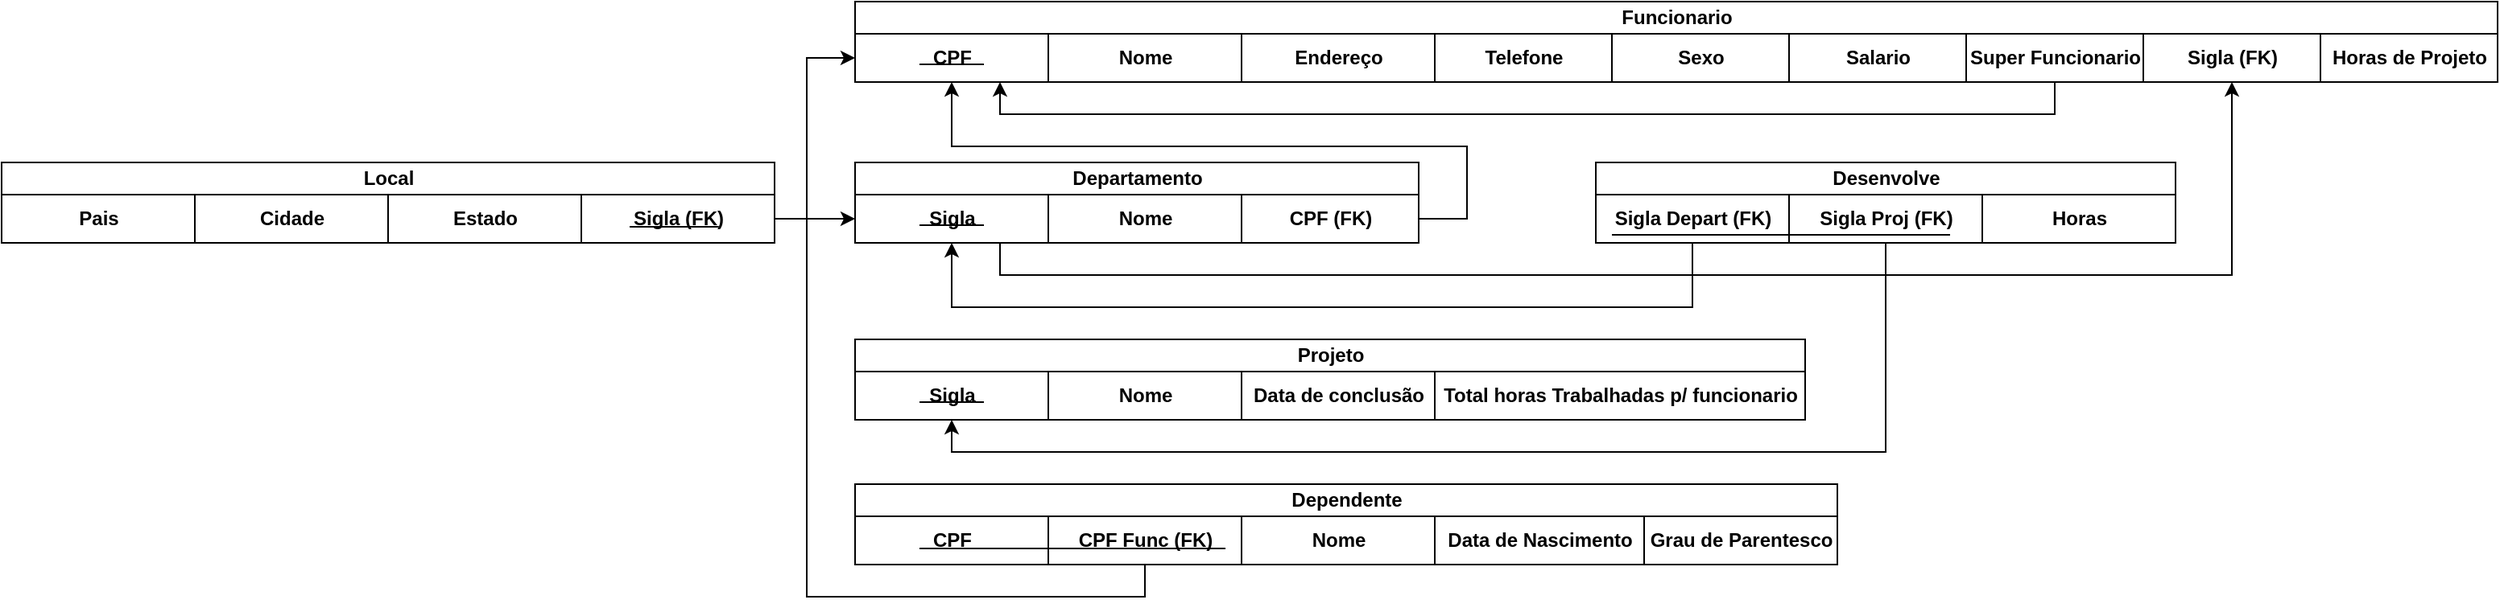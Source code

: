 <mxfile version="13.6.6" type="device"><diagram id="C5RBs43oDa-KdzZeNtuy" name="Page-1"><mxGraphModel dx="1607" dy="784" grid="1" gridSize="10" guides="1" tooltips="1" connect="1" arrows="1" fold="1" page="1" pageScale="1" pageWidth="827" pageHeight="1169" math="0" shadow="0"><root><mxCell id="WIyWlLk6GJQsqaUBKTNV-0"/><mxCell id="WIyWlLk6GJQsqaUBKTNV-1" parent="WIyWlLk6GJQsqaUBKTNV-0"/><mxCell id="rHSkxMyPyXfzU_8tAJ9E-21" value="Funcionario" style="swimlane;html=1;childLayout=stackLayout;resizeParent=1;resizeParentMax=0;startSize=20;" vertex="1" parent="WIyWlLk6GJQsqaUBKTNV-1"><mxGeometry x="40" y="130" width="1020" height="50" as="geometry"/></mxCell><mxCell id="rHSkxMyPyXfzU_8tAJ9E-22" value="&lt;font style=&quot;font-size: 12px&quot;&gt;CPF&lt;/font&gt;" style="swimlane;html=1;startSize=30;fontSize=10;" vertex="1" parent="rHSkxMyPyXfzU_8tAJ9E-21"><mxGeometry y="20" width="120" height="30" as="geometry"><mxRectangle y="20" width="190" height="280" as="alternateBounds"/></mxGeometry></mxCell><mxCell id="rHSkxMyPyXfzU_8tAJ9E-28" value="" style="endArrow=none;html=1;fontSize=10;" edge="1" parent="rHSkxMyPyXfzU_8tAJ9E-22"><mxGeometry width="50" height="50" relative="1" as="geometry"><mxPoint x="40" y="19" as="sourcePoint"/><mxPoint x="80" y="19" as="targetPoint"/></mxGeometry></mxCell><mxCell id="rHSkxMyPyXfzU_8tAJ9E-23" value="Nome" style="swimlane;html=1;startSize=30;" vertex="1" parent="rHSkxMyPyXfzU_8tAJ9E-21"><mxGeometry x="120" y="20" width="120" height="30" as="geometry"/></mxCell><mxCell id="rHSkxMyPyXfzU_8tAJ9E-27" value="Endereço" style="swimlane;html=1;startSize=30;" vertex="1" parent="rHSkxMyPyXfzU_8tAJ9E-21"><mxGeometry x="240" y="20" width="120" height="30" as="geometry"/></mxCell><mxCell id="rHSkxMyPyXfzU_8tAJ9E-24" value="Telefone" style="swimlane;html=1;startSize=30;swimlaneLine=1;" vertex="1" parent="rHSkxMyPyXfzU_8tAJ9E-21"><mxGeometry x="360" y="20" width="110" height="30" as="geometry"/></mxCell><mxCell id="rHSkxMyPyXfzU_8tAJ9E-26" value="Sexo" style="swimlane;html=1;startSize=30;swimlaneLine=1;" vertex="1" parent="rHSkxMyPyXfzU_8tAJ9E-21"><mxGeometry x="470" y="20" width="110" height="30" as="geometry"/></mxCell><mxCell id="rHSkxMyPyXfzU_8tAJ9E-29" value="Salario" style="swimlane;html=1;startSize=30;swimlaneLine=1;" vertex="1" parent="rHSkxMyPyXfzU_8tAJ9E-21"><mxGeometry x="580" y="20" width="110" height="30" as="geometry"/></mxCell><mxCell id="rHSkxMyPyXfzU_8tAJ9E-83" style="edgeStyle=orthogonalEdgeStyle;rounded=0;orthogonalLoop=1;jettySize=auto;html=1;exitX=0.5;exitY=1;exitDx=0;exitDy=0;entryX=0.75;entryY=1;entryDx=0;entryDy=0;fontSize=10;" edge="1" parent="rHSkxMyPyXfzU_8tAJ9E-21" source="rHSkxMyPyXfzU_8tAJ9E-54" target="rHSkxMyPyXfzU_8tAJ9E-22"><mxGeometry relative="1" as="geometry"/></mxCell><mxCell id="rHSkxMyPyXfzU_8tAJ9E-54" value="Super Funcionario" style="swimlane;html=1;startSize=30;swimlaneLine=1;" vertex="1" parent="rHSkxMyPyXfzU_8tAJ9E-21"><mxGeometry x="690" y="20" width="110" height="30" as="geometry"/></mxCell><mxCell id="rHSkxMyPyXfzU_8tAJ9E-64" value="Sigla (FK)" style="swimlane;html=1;startSize=30;swimlaneLine=1;" vertex="1" parent="rHSkxMyPyXfzU_8tAJ9E-21"><mxGeometry x="800" y="20" width="110" height="30" as="geometry"/></mxCell><mxCell id="rHSkxMyPyXfzU_8tAJ9E-66" value="Horas de Projeto" style="swimlane;html=1;startSize=30;swimlaneLine=1;" vertex="1" parent="rHSkxMyPyXfzU_8tAJ9E-21"><mxGeometry x="910" y="20" width="110" height="30" as="geometry"/></mxCell><mxCell id="rHSkxMyPyXfzU_8tAJ9E-30" value="Departamento" style="swimlane;html=1;childLayout=stackLayout;resizeParent=1;resizeParentMax=0;startSize=20;" vertex="1" parent="WIyWlLk6GJQsqaUBKTNV-1"><mxGeometry x="40" y="230" width="350" height="50" as="geometry"/></mxCell><mxCell id="rHSkxMyPyXfzU_8tAJ9E-31" value="&lt;font style=&quot;font-size: 12px&quot;&gt;Sigla&lt;/font&gt;" style="swimlane;html=1;startSize=30;fontSize=10;" vertex="1" parent="rHSkxMyPyXfzU_8tAJ9E-30"><mxGeometry y="20" width="120" height="30" as="geometry"><mxRectangle y="20" width="190" height="280" as="alternateBounds"/></mxGeometry></mxCell><mxCell id="rHSkxMyPyXfzU_8tAJ9E-32" value="" style="endArrow=none;html=1;fontSize=10;" edge="1" parent="rHSkxMyPyXfzU_8tAJ9E-31"><mxGeometry width="50" height="50" relative="1" as="geometry"><mxPoint x="40" y="19" as="sourcePoint"/><mxPoint x="80" y="19" as="targetPoint"/></mxGeometry></mxCell><mxCell id="rHSkxMyPyXfzU_8tAJ9E-33" value="Nome" style="swimlane;html=1;startSize=30;" vertex="1" parent="rHSkxMyPyXfzU_8tAJ9E-30"><mxGeometry x="120" y="20" width="120" height="30" as="geometry"/></mxCell><mxCell id="rHSkxMyPyXfzU_8tAJ9E-62" value="CPF (FK)" style="swimlane;html=1;startSize=60;swimlaneLine=1;" vertex="1" parent="rHSkxMyPyXfzU_8tAJ9E-30"><mxGeometry x="240" y="20" width="110" height="30" as="geometry"/></mxCell><mxCell id="rHSkxMyPyXfzU_8tAJ9E-38" value="Projeto" style="swimlane;html=1;childLayout=stackLayout;resizeParent=1;resizeParentMax=0;startSize=20;" vertex="1" parent="WIyWlLk6GJQsqaUBKTNV-1"><mxGeometry x="40" y="340" width="590" height="50" as="geometry"/></mxCell><mxCell id="rHSkxMyPyXfzU_8tAJ9E-39" value="&lt;font style=&quot;font-size: 12px&quot;&gt;Sigla&lt;/font&gt;" style="swimlane;html=1;startSize=30;fontSize=10;" vertex="1" parent="rHSkxMyPyXfzU_8tAJ9E-38"><mxGeometry y="20" width="120" height="30" as="geometry"><mxRectangle y="20" width="190" height="280" as="alternateBounds"/></mxGeometry></mxCell><mxCell id="rHSkxMyPyXfzU_8tAJ9E-40" value="" style="endArrow=none;html=1;fontSize=10;" edge="1" parent="rHSkxMyPyXfzU_8tAJ9E-39"><mxGeometry width="50" height="50" relative="1" as="geometry"><mxPoint x="40" y="19" as="sourcePoint"/><mxPoint x="80" y="19" as="targetPoint"/></mxGeometry></mxCell><mxCell id="rHSkxMyPyXfzU_8tAJ9E-41" value="Nome" style="swimlane;html=1;startSize=30;" vertex="1" parent="rHSkxMyPyXfzU_8tAJ9E-38"><mxGeometry x="120" y="20" width="120" height="30" as="geometry"/></mxCell><mxCell id="rHSkxMyPyXfzU_8tAJ9E-42" value="Data de conclusão" style="swimlane;html=1;startSize=40;" vertex="1" parent="rHSkxMyPyXfzU_8tAJ9E-38"><mxGeometry x="240" y="20" width="120" height="30" as="geometry"/></mxCell><mxCell id="rHSkxMyPyXfzU_8tAJ9E-43" value="Total horas Trabalhadas p/ funcionario" style="swimlane;html=1;startSize=60;swimlaneLine=1;" vertex="1" parent="rHSkxMyPyXfzU_8tAJ9E-38"><mxGeometry x="360" y="20" width="230" height="30" as="geometry"/></mxCell><mxCell id="rHSkxMyPyXfzU_8tAJ9E-45" value="Dependente" style="swimlane;html=1;childLayout=stackLayout;resizeParent=1;resizeParentMax=0;startSize=20;" vertex="1" parent="WIyWlLk6GJQsqaUBKTNV-1"><mxGeometry x="40" y="430" width="610" height="50" as="geometry"/></mxCell><mxCell id="rHSkxMyPyXfzU_8tAJ9E-46" value="&lt;font style=&quot;font-size: 12px&quot;&gt;CPF&lt;/font&gt;" style="swimlane;html=1;startSize=30;fontSize=10;" vertex="1" parent="rHSkxMyPyXfzU_8tAJ9E-45"><mxGeometry y="20" width="120" height="30" as="geometry"><mxRectangle y="20" width="190" height="280" as="alternateBounds"/></mxGeometry></mxCell><mxCell id="rHSkxMyPyXfzU_8tAJ9E-48" value="CPF Func (FK)" style="swimlane;html=1;startSize=30;" vertex="1" parent="rHSkxMyPyXfzU_8tAJ9E-45"><mxGeometry x="120" y="20" width="120" height="30" as="geometry"/></mxCell><mxCell id="rHSkxMyPyXfzU_8tAJ9E-52" value="" style="endArrow=none;html=1;fontSize=10;" edge="1" parent="rHSkxMyPyXfzU_8tAJ9E-48"><mxGeometry width="50" height="50" relative="1" as="geometry"><mxPoint x="-80" y="20" as="sourcePoint"/><mxPoint x="110" y="20" as="targetPoint"/><Array as="points"><mxPoint x="-20" y="20"/></Array></mxGeometry></mxCell><mxCell id="rHSkxMyPyXfzU_8tAJ9E-49" value="Nome" style="swimlane;html=1;startSize=40;" vertex="1" parent="rHSkxMyPyXfzU_8tAJ9E-45"><mxGeometry x="240" y="20" width="120" height="30" as="geometry"/></mxCell><mxCell id="rHSkxMyPyXfzU_8tAJ9E-50" value="Data de Nascimento" style="swimlane;html=1;startSize=60;swimlaneLine=1;" vertex="1" parent="rHSkxMyPyXfzU_8tAJ9E-45"><mxGeometry x="360" y="20" width="130" height="30" as="geometry"/></mxCell><mxCell id="rHSkxMyPyXfzU_8tAJ9E-51" value="Grau de Parentesco" style="swimlane;html=1;startSize=60;swimlaneLine=1;" vertex="1" parent="rHSkxMyPyXfzU_8tAJ9E-45"><mxGeometry x="490" y="20" width="120" height="30" as="geometry"/></mxCell><mxCell id="rHSkxMyPyXfzU_8tAJ9E-53" style="edgeStyle=orthogonalEdgeStyle;rounded=0;orthogonalLoop=1;jettySize=auto;html=1;exitX=0.5;exitY=1;exitDx=0;exitDy=0;entryX=0;entryY=0.5;entryDx=0;entryDy=0;fontSize=10;" edge="1" parent="WIyWlLk6GJQsqaUBKTNV-1" source="rHSkxMyPyXfzU_8tAJ9E-48" target="rHSkxMyPyXfzU_8tAJ9E-22"><mxGeometry relative="1" as="geometry"><Array as="points"><mxPoint x="220" y="500"/><mxPoint x="10" y="500"/><mxPoint x="10" y="165"/></Array></mxGeometry></mxCell><mxCell id="rHSkxMyPyXfzU_8tAJ9E-80" style="edgeStyle=orthogonalEdgeStyle;rounded=0;orthogonalLoop=1;jettySize=auto;html=1;exitX=0.5;exitY=1;exitDx=0;exitDy=0;entryX=0.5;entryY=1;entryDx=0;entryDy=0;fontSize=10;" edge="1" parent="WIyWlLk6GJQsqaUBKTNV-1" source="rHSkxMyPyXfzU_8tAJ9E-68" target="rHSkxMyPyXfzU_8tAJ9E-31"><mxGeometry relative="1" as="geometry"><Array as="points"><mxPoint x="560" y="320"/><mxPoint x="100" y="320"/></Array></mxGeometry></mxCell><mxCell id="rHSkxMyPyXfzU_8tAJ9E-81" style="edgeStyle=orthogonalEdgeStyle;rounded=0;orthogonalLoop=1;jettySize=auto;html=1;exitX=0.5;exitY=1;exitDx=0;exitDy=0;entryX=0.5;entryY=1;entryDx=0;entryDy=0;fontSize=10;" edge="1" parent="WIyWlLk6GJQsqaUBKTNV-1" source="rHSkxMyPyXfzU_8tAJ9E-69" target="rHSkxMyPyXfzU_8tAJ9E-39"><mxGeometry relative="1" as="geometry"/></mxCell><mxCell id="rHSkxMyPyXfzU_8tAJ9E-82" style="edgeStyle=orthogonalEdgeStyle;rounded=0;orthogonalLoop=1;jettySize=auto;html=1;exitX=1;exitY=0.5;exitDx=0;exitDy=0;entryX=0.5;entryY=1;entryDx=0;entryDy=0;fontSize=10;" edge="1" parent="WIyWlLk6GJQsqaUBKTNV-1" source="rHSkxMyPyXfzU_8tAJ9E-62" target="rHSkxMyPyXfzU_8tAJ9E-22"><mxGeometry relative="1" as="geometry"><Array as="points"><mxPoint x="420" y="265"/><mxPoint x="420" y="220"/><mxPoint x="100" y="220"/></Array></mxGeometry></mxCell><mxCell id="rHSkxMyPyXfzU_8tAJ9E-67" value="Desenvolve" style="swimlane;html=1;childLayout=stackLayout;resizeParent=1;resizeParentMax=0;startSize=20;" vertex="1" parent="WIyWlLk6GJQsqaUBKTNV-1"><mxGeometry x="500" y="230" width="360" height="50" as="geometry"/></mxCell><mxCell id="rHSkxMyPyXfzU_8tAJ9E-68" value="&lt;font style=&quot;font-size: 12px&quot;&gt;Sigla Depart (FK)&lt;/font&gt;" style="swimlane;html=1;startSize=30;fontSize=10;" vertex="1" parent="rHSkxMyPyXfzU_8tAJ9E-67"><mxGeometry y="20" width="120" height="30" as="geometry"><mxRectangle y="20" width="190" height="280" as="alternateBounds"/></mxGeometry></mxCell><mxCell id="rHSkxMyPyXfzU_8tAJ9E-69" value="Sigla Proj (FK)" style="swimlane;html=1;startSize=30;" vertex="1" parent="rHSkxMyPyXfzU_8tAJ9E-67"><mxGeometry x="120" y="20" width="120" height="30" as="geometry"/></mxCell><mxCell id="rHSkxMyPyXfzU_8tAJ9E-70" value="" style="endArrow=none;html=1;fontSize=10;" edge="1" parent="rHSkxMyPyXfzU_8tAJ9E-69"><mxGeometry width="50" height="50" relative="1" as="geometry"><mxPoint x="-110" y="25" as="sourcePoint"/><mxPoint x="100" y="25" as="targetPoint"/><Array as="points"><mxPoint x="-30" y="25"/></Array></mxGeometry></mxCell><mxCell id="rHSkxMyPyXfzU_8tAJ9E-71" value="Horas" style="swimlane;html=1;startSize=40;" vertex="1" parent="rHSkxMyPyXfzU_8tAJ9E-67"><mxGeometry x="240" y="20" width="120" height="30" as="geometry"/></mxCell><mxCell id="rHSkxMyPyXfzU_8tAJ9E-92" style="edgeStyle=orthogonalEdgeStyle;rounded=0;orthogonalLoop=1;jettySize=auto;html=1;exitX=0.75;exitY=1;exitDx=0;exitDy=0;entryX=0.5;entryY=1;entryDx=0;entryDy=0;fontSize=10;" edge="1" parent="WIyWlLk6GJQsqaUBKTNV-1" source="rHSkxMyPyXfzU_8tAJ9E-31" target="rHSkxMyPyXfzU_8tAJ9E-64"><mxGeometry relative="1" as="geometry"><Array as="points"><mxPoint x="130" y="300"/><mxPoint x="895" y="300"/></Array></mxGeometry></mxCell><mxCell id="rHSkxMyPyXfzU_8tAJ9E-84" value="Local" style="swimlane;html=1;childLayout=stackLayout;resizeParent=1;resizeParentMax=0;startSize=20;" vertex="1" parent="WIyWlLk6GJQsqaUBKTNV-1"><mxGeometry x="-490" y="230" width="480" height="50" as="geometry"/></mxCell><mxCell id="rHSkxMyPyXfzU_8tAJ9E-85" value="&lt;font style=&quot;font-size: 12px&quot;&gt;Pais&lt;/font&gt;" style="swimlane;html=1;startSize=30;fontSize=10;" vertex="1" parent="rHSkxMyPyXfzU_8tAJ9E-84"><mxGeometry y="20" width="120" height="30" as="geometry"><mxRectangle y="20" width="190" height="280" as="alternateBounds"/></mxGeometry></mxCell><mxCell id="rHSkxMyPyXfzU_8tAJ9E-86" value="Cidade" style="swimlane;html=1;startSize=30;" vertex="1" parent="rHSkxMyPyXfzU_8tAJ9E-84"><mxGeometry x="120" y="20" width="120" height="30" as="geometry"/></mxCell><mxCell id="rHSkxMyPyXfzU_8tAJ9E-88" value="Estado" style="swimlane;html=1;startSize=40;" vertex="1" parent="rHSkxMyPyXfzU_8tAJ9E-84"><mxGeometry x="240" y="20" width="120" height="30" as="geometry"/></mxCell><mxCell id="rHSkxMyPyXfzU_8tAJ9E-89" value="Sigla (FK)" style="swimlane;html=1;startSize=40;" vertex="1" parent="rHSkxMyPyXfzU_8tAJ9E-84"><mxGeometry x="360" y="20" width="120" height="30" as="geometry"/></mxCell><mxCell id="rHSkxMyPyXfzU_8tAJ9E-87" value="" style="endArrow=none;html=1;fontSize=10;" edge="1" parent="rHSkxMyPyXfzU_8tAJ9E-89"><mxGeometry width="50" height="50" relative="1" as="geometry"><mxPoint x="30" y="20" as="sourcePoint"/><mxPoint x="60" y="20" as="targetPoint"/><Array as="points"><mxPoint x="90" y="20"/></Array></mxGeometry></mxCell><mxCell id="rHSkxMyPyXfzU_8tAJ9E-93" style="edgeStyle=orthogonalEdgeStyle;rounded=0;orthogonalLoop=1;jettySize=auto;html=1;exitX=1;exitY=0.5;exitDx=0;exitDy=0;fontSize=10;" edge="1" parent="WIyWlLk6GJQsqaUBKTNV-1" source="rHSkxMyPyXfzU_8tAJ9E-89" target="rHSkxMyPyXfzU_8tAJ9E-31"><mxGeometry relative="1" as="geometry"/></mxCell></root></mxGraphModel></diagram></mxfile>